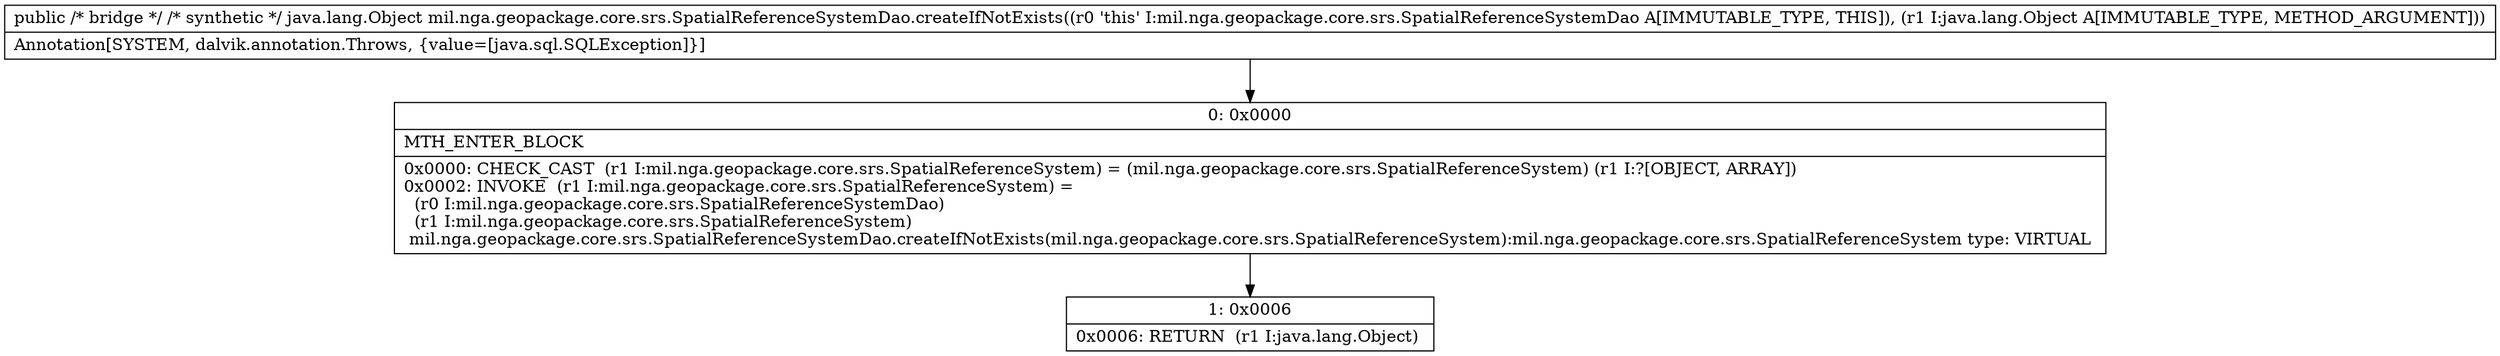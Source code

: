 digraph "CFG formil.nga.geopackage.core.srs.SpatialReferenceSystemDao.createIfNotExists(Ljava\/lang\/Object;)Ljava\/lang\/Object;" {
Node_0 [shape=record,label="{0\:\ 0x0000|MTH_ENTER_BLOCK\l|0x0000: CHECK_CAST  (r1 I:mil.nga.geopackage.core.srs.SpatialReferenceSystem) = (mil.nga.geopackage.core.srs.SpatialReferenceSystem) (r1 I:?[OBJECT, ARRAY]) \l0x0002: INVOKE  (r1 I:mil.nga.geopackage.core.srs.SpatialReferenceSystem) = \l  (r0 I:mil.nga.geopackage.core.srs.SpatialReferenceSystemDao)\l  (r1 I:mil.nga.geopackage.core.srs.SpatialReferenceSystem)\l mil.nga.geopackage.core.srs.SpatialReferenceSystemDao.createIfNotExists(mil.nga.geopackage.core.srs.SpatialReferenceSystem):mil.nga.geopackage.core.srs.SpatialReferenceSystem type: VIRTUAL \l}"];
Node_1 [shape=record,label="{1\:\ 0x0006|0x0006: RETURN  (r1 I:java.lang.Object) \l}"];
MethodNode[shape=record,label="{public \/* bridge *\/ \/* synthetic *\/ java.lang.Object mil.nga.geopackage.core.srs.SpatialReferenceSystemDao.createIfNotExists((r0 'this' I:mil.nga.geopackage.core.srs.SpatialReferenceSystemDao A[IMMUTABLE_TYPE, THIS]), (r1 I:java.lang.Object A[IMMUTABLE_TYPE, METHOD_ARGUMENT]))  | Annotation[SYSTEM, dalvik.annotation.Throws, \{value=[java.sql.SQLException]\}]\l}"];
MethodNode -> Node_0;
Node_0 -> Node_1;
}

